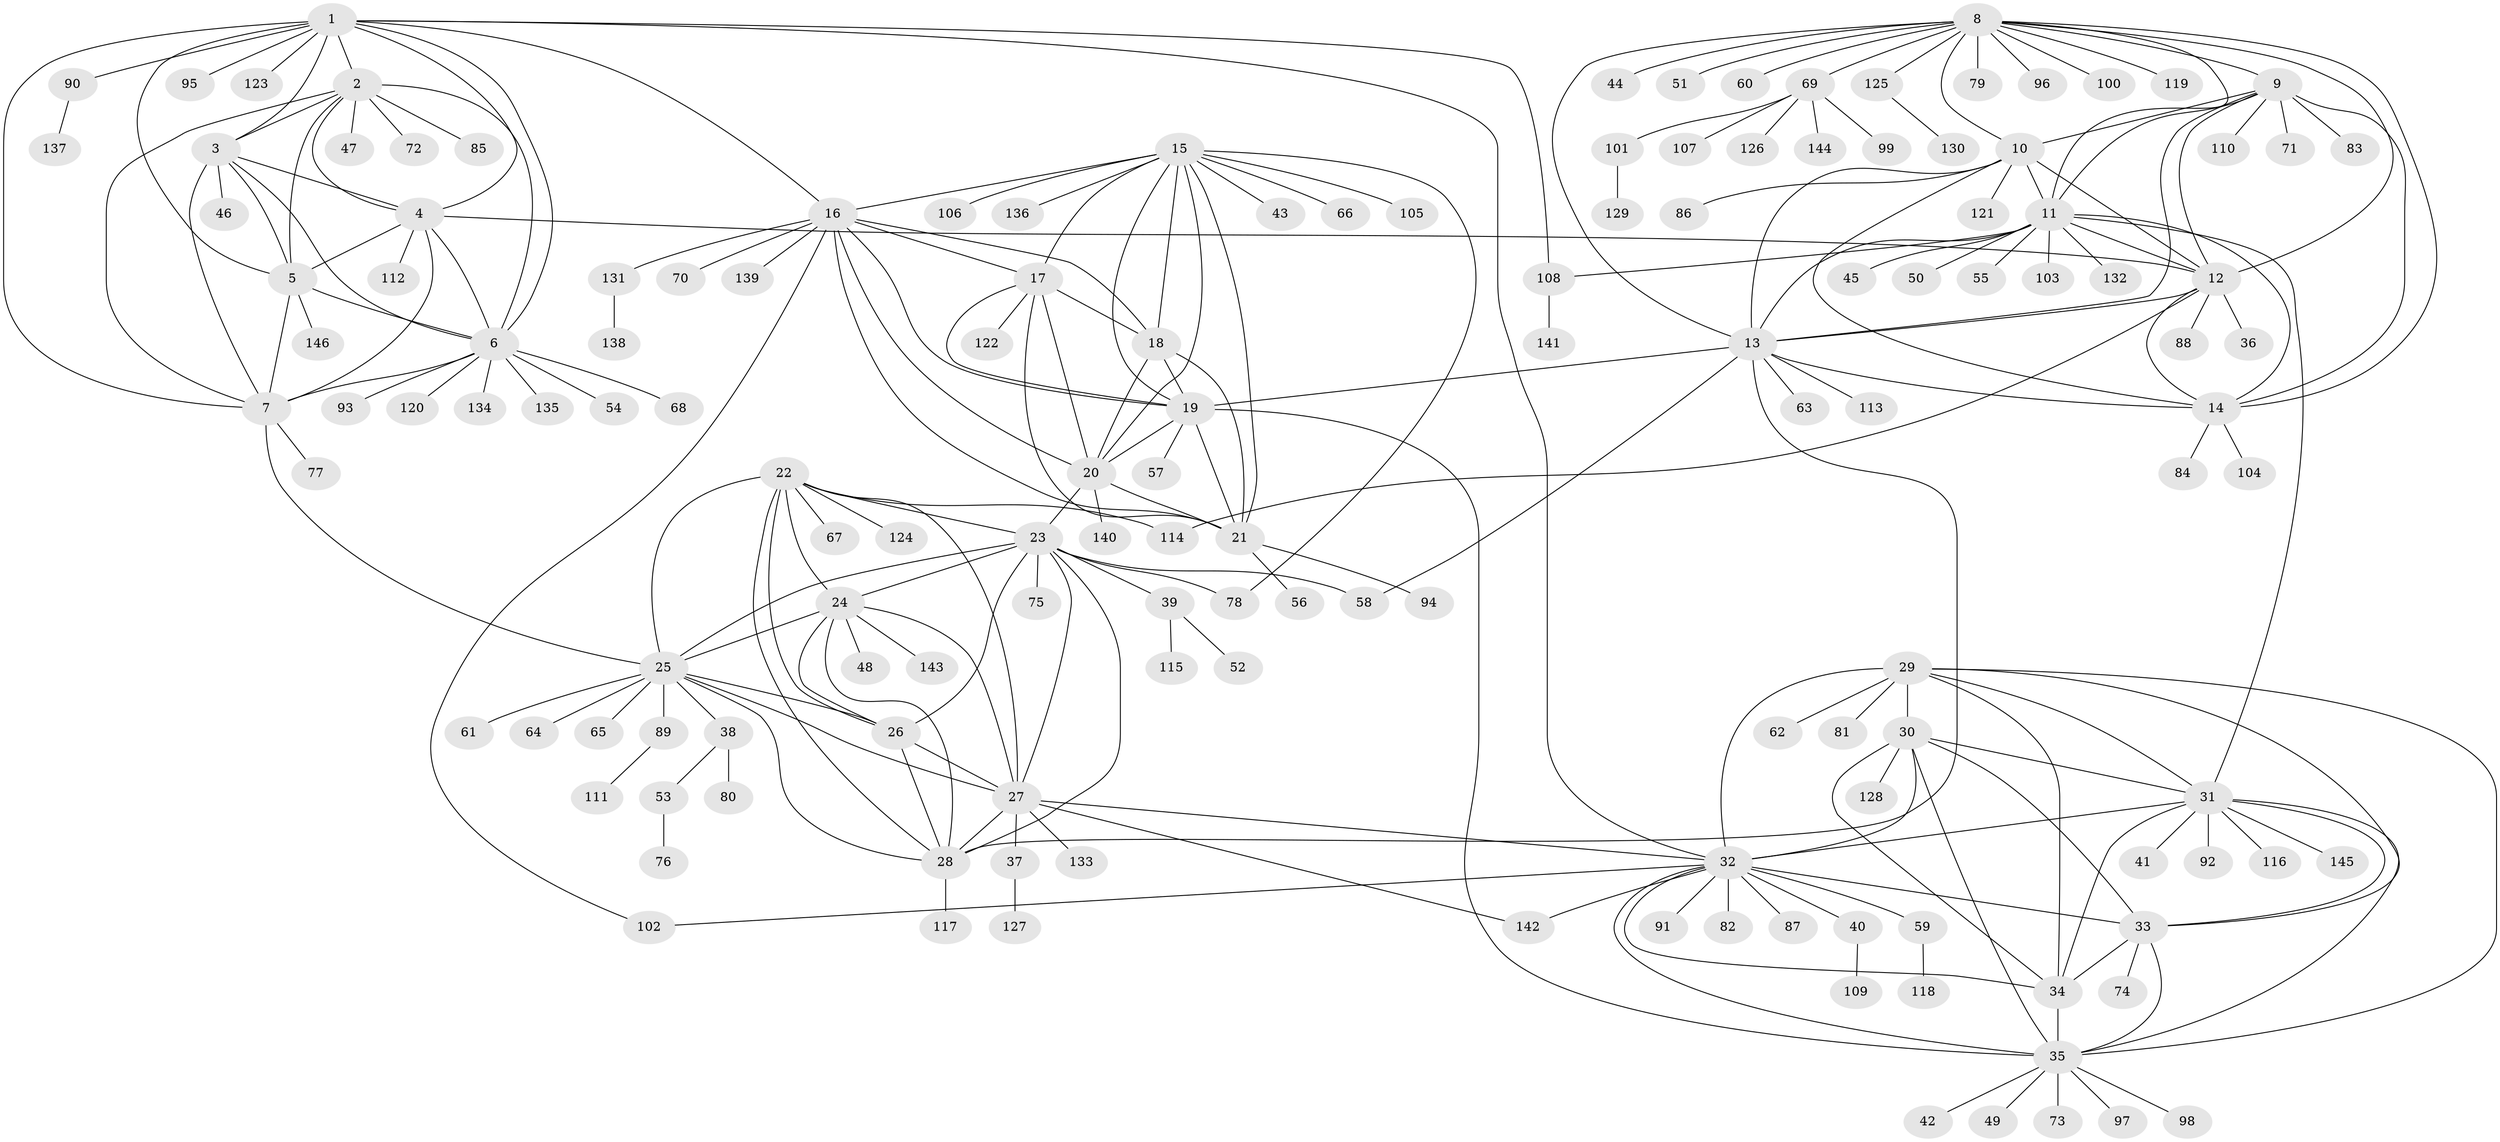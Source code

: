 // Generated by graph-tools (version 1.1) at 2025/02/03/09/25 03:02:41]
// undirected, 146 vertices, 232 edges
graph export_dot {
graph [start="1"]
  node [color=gray90,style=filled];
  1;
  2;
  3;
  4;
  5;
  6;
  7;
  8;
  9;
  10;
  11;
  12;
  13;
  14;
  15;
  16;
  17;
  18;
  19;
  20;
  21;
  22;
  23;
  24;
  25;
  26;
  27;
  28;
  29;
  30;
  31;
  32;
  33;
  34;
  35;
  36;
  37;
  38;
  39;
  40;
  41;
  42;
  43;
  44;
  45;
  46;
  47;
  48;
  49;
  50;
  51;
  52;
  53;
  54;
  55;
  56;
  57;
  58;
  59;
  60;
  61;
  62;
  63;
  64;
  65;
  66;
  67;
  68;
  69;
  70;
  71;
  72;
  73;
  74;
  75;
  76;
  77;
  78;
  79;
  80;
  81;
  82;
  83;
  84;
  85;
  86;
  87;
  88;
  89;
  90;
  91;
  92;
  93;
  94;
  95;
  96;
  97;
  98;
  99;
  100;
  101;
  102;
  103;
  104;
  105;
  106;
  107;
  108;
  109;
  110;
  111;
  112;
  113;
  114;
  115;
  116;
  117;
  118;
  119;
  120;
  121;
  122;
  123;
  124;
  125;
  126;
  127;
  128;
  129;
  130;
  131;
  132;
  133;
  134;
  135;
  136;
  137;
  138;
  139;
  140;
  141;
  142;
  143;
  144;
  145;
  146;
  1 -- 2;
  1 -- 3;
  1 -- 4;
  1 -- 5;
  1 -- 6;
  1 -- 7;
  1 -- 16;
  1 -- 32;
  1 -- 90;
  1 -- 95;
  1 -- 108;
  1 -- 123;
  2 -- 3;
  2 -- 4;
  2 -- 5;
  2 -- 6;
  2 -- 7;
  2 -- 47;
  2 -- 72;
  2 -- 85;
  3 -- 4;
  3 -- 5;
  3 -- 6;
  3 -- 7;
  3 -- 46;
  4 -- 5;
  4 -- 6;
  4 -- 7;
  4 -- 12;
  4 -- 112;
  5 -- 6;
  5 -- 7;
  5 -- 146;
  6 -- 7;
  6 -- 54;
  6 -- 68;
  6 -- 93;
  6 -- 120;
  6 -- 134;
  6 -- 135;
  7 -- 25;
  7 -- 77;
  8 -- 9;
  8 -- 10;
  8 -- 11;
  8 -- 12;
  8 -- 13;
  8 -- 14;
  8 -- 44;
  8 -- 51;
  8 -- 60;
  8 -- 69;
  8 -- 79;
  8 -- 96;
  8 -- 100;
  8 -- 119;
  8 -- 125;
  9 -- 10;
  9 -- 11;
  9 -- 12;
  9 -- 13;
  9 -- 14;
  9 -- 71;
  9 -- 83;
  9 -- 110;
  10 -- 11;
  10 -- 12;
  10 -- 13;
  10 -- 14;
  10 -- 86;
  10 -- 121;
  11 -- 12;
  11 -- 13;
  11 -- 14;
  11 -- 31;
  11 -- 45;
  11 -- 50;
  11 -- 55;
  11 -- 103;
  11 -- 108;
  11 -- 132;
  12 -- 13;
  12 -- 14;
  12 -- 36;
  12 -- 88;
  12 -- 114;
  13 -- 14;
  13 -- 19;
  13 -- 28;
  13 -- 58;
  13 -- 63;
  13 -- 113;
  14 -- 84;
  14 -- 104;
  15 -- 16;
  15 -- 17;
  15 -- 18;
  15 -- 19;
  15 -- 20;
  15 -- 21;
  15 -- 43;
  15 -- 66;
  15 -- 78;
  15 -- 105;
  15 -- 106;
  15 -- 136;
  16 -- 17;
  16 -- 18;
  16 -- 19;
  16 -- 20;
  16 -- 21;
  16 -- 70;
  16 -- 102;
  16 -- 131;
  16 -- 139;
  17 -- 18;
  17 -- 19;
  17 -- 20;
  17 -- 21;
  17 -- 122;
  18 -- 19;
  18 -- 20;
  18 -- 21;
  19 -- 20;
  19 -- 21;
  19 -- 35;
  19 -- 57;
  20 -- 21;
  20 -- 23;
  20 -- 140;
  21 -- 56;
  21 -- 94;
  22 -- 23;
  22 -- 24;
  22 -- 25;
  22 -- 26;
  22 -- 27;
  22 -- 28;
  22 -- 67;
  22 -- 114;
  22 -- 124;
  23 -- 24;
  23 -- 25;
  23 -- 26;
  23 -- 27;
  23 -- 28;
  23 -- 39;
  23 -- 58;
  23 -- 75;
  23 -- 78;
  24 -- 25;
  24 -- 26;
  24 -- 27;
  24 -- 28;
  24 -- 48;
  24 -- 143;
  25 -- 26;
  25 -- 27;
  25 -- 28;
  25 -- 38;
  25 -- 61;
  25 -- 64;
  25 -- 65;
  25 -- 89;
  26 -- 27;
  26 -- 28;
  27 -- 28;
  27 -- 32;
  27 -- 37;
  27 -- 133;
  27 -- 142;
  28 -- 117;
  29 -- 30;
  29 -- 31;
  29 -- 32;
  29 -- 33;
  29 -- 34;
  29 -- 35;
  29 -- 62;
  29 -- 81;
  30 -- 31;
  30 -- 32;
  30 -- 33;
  30 -- 34;
  30 -- 35;
  30 -- 128;
  31 -- 32;
  31 -- 33;
  31 -- 34;
  31 -- 35;
  31 -- 41;
  31 -- 92;
  31 -- 116;
  31 -- 145;
  32 -- 33;
  32 -- 34;
  32 -- 35;
  32 -- 40;
  32 -- 59;
  32 -- 82;
  32 -- 87;
  32 -- 91;
  32 -- 102;
  32 -- 142;
  33 -- 34;
  33 -- 35;
  33 -- 74;
  34 -- 35;
  35 -- 42;
  35 -- 49;
  35 -- 73;
  35 -- 97;
  35 -- 98;
  37 -- 127;
  38 -- 53;
  38 -- 80;
  39 -- 52;
  39 -- 115;
  40 -- 109;
  53 -- 76;
  59 -- 118;
  69 -- 99;
  69 -- 101;
  69 -- 107;
  69 -- 126;
  69 -- 144;
  89 -- 111;
  90 -- 137;
  101 -- 129;
  108 -- 141;
  125 -- 130;
  131 -- 138;
}
